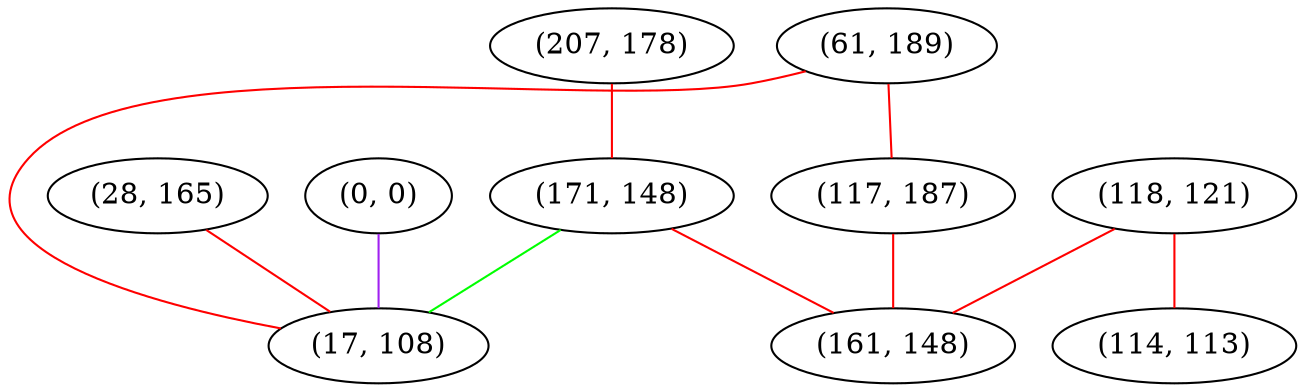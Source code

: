 graph "" {
"(28, 165)";
"(118, 121)";
"(0, 0)";
"(207, 178)";
"(61, 189)";
"(117, 187)";
"(114, 113)";
"(171, 148)";
"(17, 108)";
"(161, 148)";
"(28, 165)" -- "(17, 108)"  [color=red, key=0, weight=1];
"(118, 121)" -- "(114, 113)"  [color=red, key=0, weight=1];
"(118, 121)" -- "(161, 148)"  [color=red, key=0, weight=1];
"(0, 0)" -- "(17, 108)"  [color=purple, key=0, weight=4];
"(207, 178)" -- "(171, 148)"  [color=red, key=0, weight=1];
"(61, 189)" -- "(17, 108)"  [color=red, key=0, weight=1];
"(61, 189)" -- "(117, 187)"  [color=red, key=0, weight=1];
"(117, 187)" -- "(161, 148)"  [color=red, key=0, weight=1];
"(171, 148)" -- "(161, 148)"  [color=red, key=0, weight=1];
"(171, 148)" -- "(17, 108)"  [color=green, key=0, weight=2];
}

